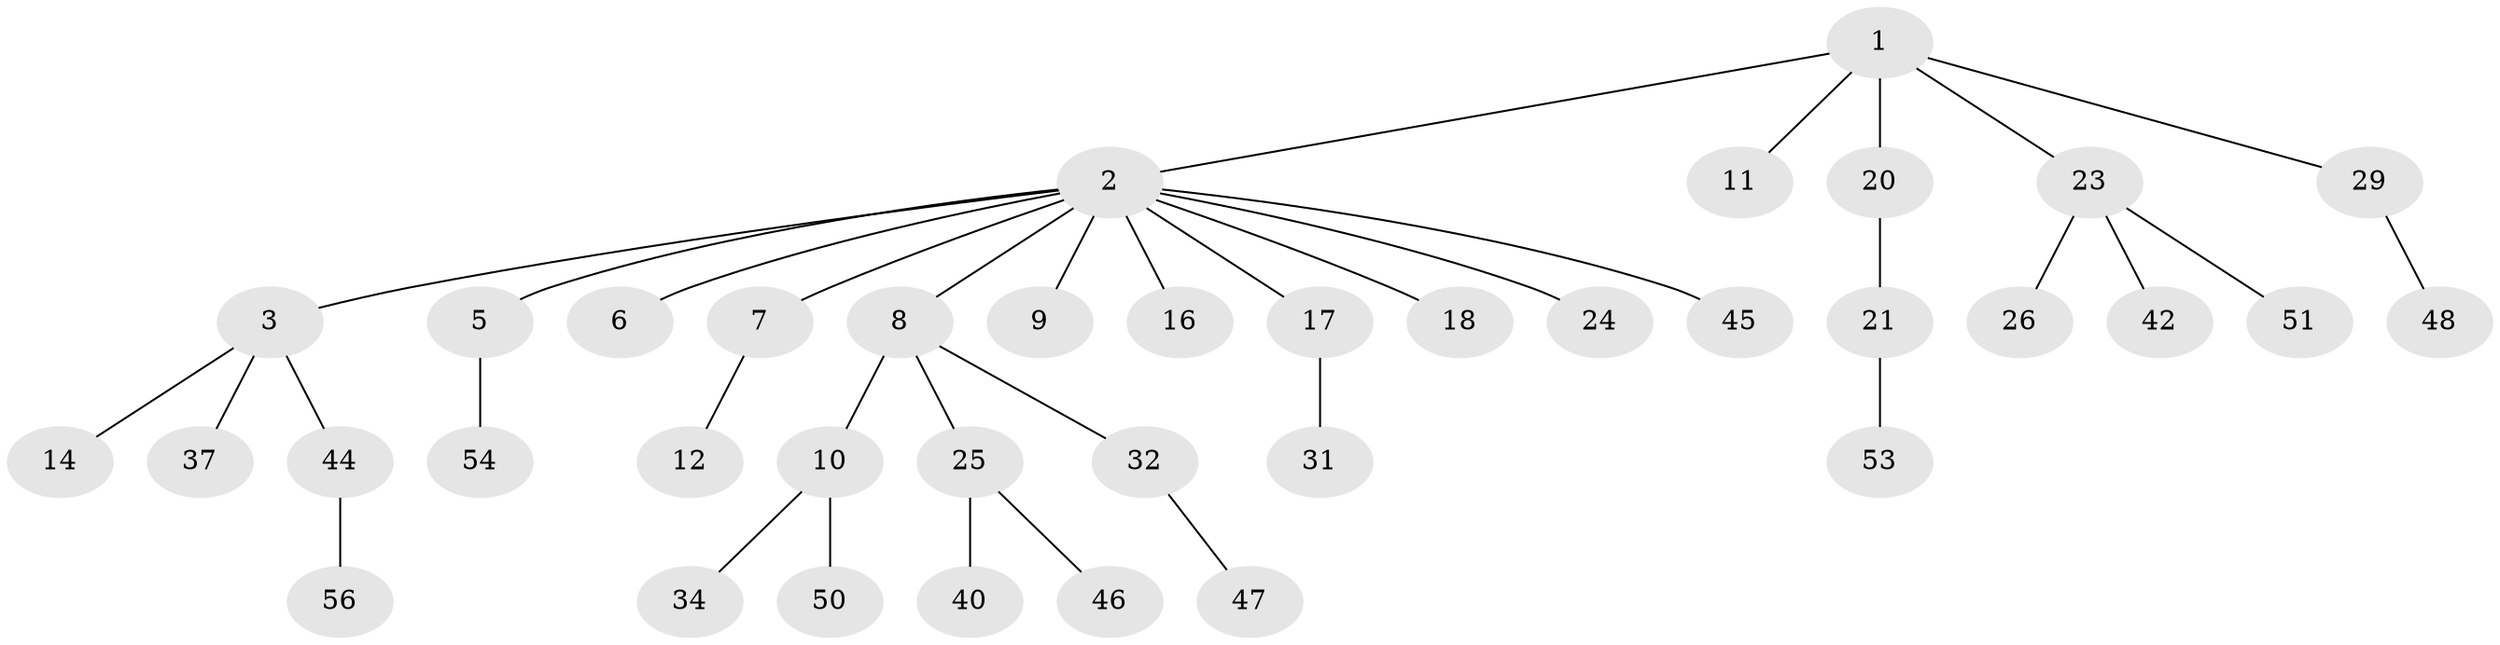 // original degree distribution, {6: 0.017857142857142856, 10: 0.017857142857142856, 4: 0.07142857142857142, 3: 0.125, 1: 0.5714285714285714, 5: 0.017857142857142856, 2: 0.17857142857142858}
// Generated by graph-tools (version 1.1) at 2025/11/02/27/25 16:11:25]
// undirected, 38 vertices, 37 edges
graph export_dot {
graph [start="1"]
  node [color=gray90,style=filled];
  1 [super="+43"];
  2 [super="+4"];
  3 [super="+13"];
  5 [super="+22"];
  6;
  7 [super="+30"];
  8 [super="+28"];
  9;
  10 [super="+15"];
  11;
  12 [super="+19"];
  14 [super="+52"];
  16 [super="+38"];
  17 [super="+33"];
  18;
  20;
  21 [super="+27"];
  23 [super="+35"];
  24;
  25 [super="+39"];
  26;
  29 [super="+49"];
  31;
  32 [super="+36"];
  34;
  37 [super="+41"];
  40;
  42;
  44 [super="+55"];
  45;
  46;
  47;
  48;
  50;
  51;
  53;
  54;
  56;
  1 -- 2;
  1 -- 11;
  1 -- 20;
  1 -- 23;
  1 -- 29;
  2 -- 3;
  2 -- 5;
  2 -- 6;
  2 -- 7;
  2 -- 9;
  2 -- 16;
  2 -- 24;
  2 -- 45;
  2 -- 8;
  2 -- 17;
  2 -- 18;
  3 -- 14;
  3 -- 37;
  3 -- 44;
  5 -- 54;
  7 -- 12;
  8 -- 10;
  8 -- 25;
  8 -- 32;
  10 -- 34;
  10 -- 50;
  17 -- 31;
  20 -- 21;
  21 -- 53;
  23 -- 26;
  23 -- 42;
  23 -- 51;
  25 -- 40;
  25 -- 46;
  29 -- 48;
  32 -- 47;
  44 -- 56;
}
